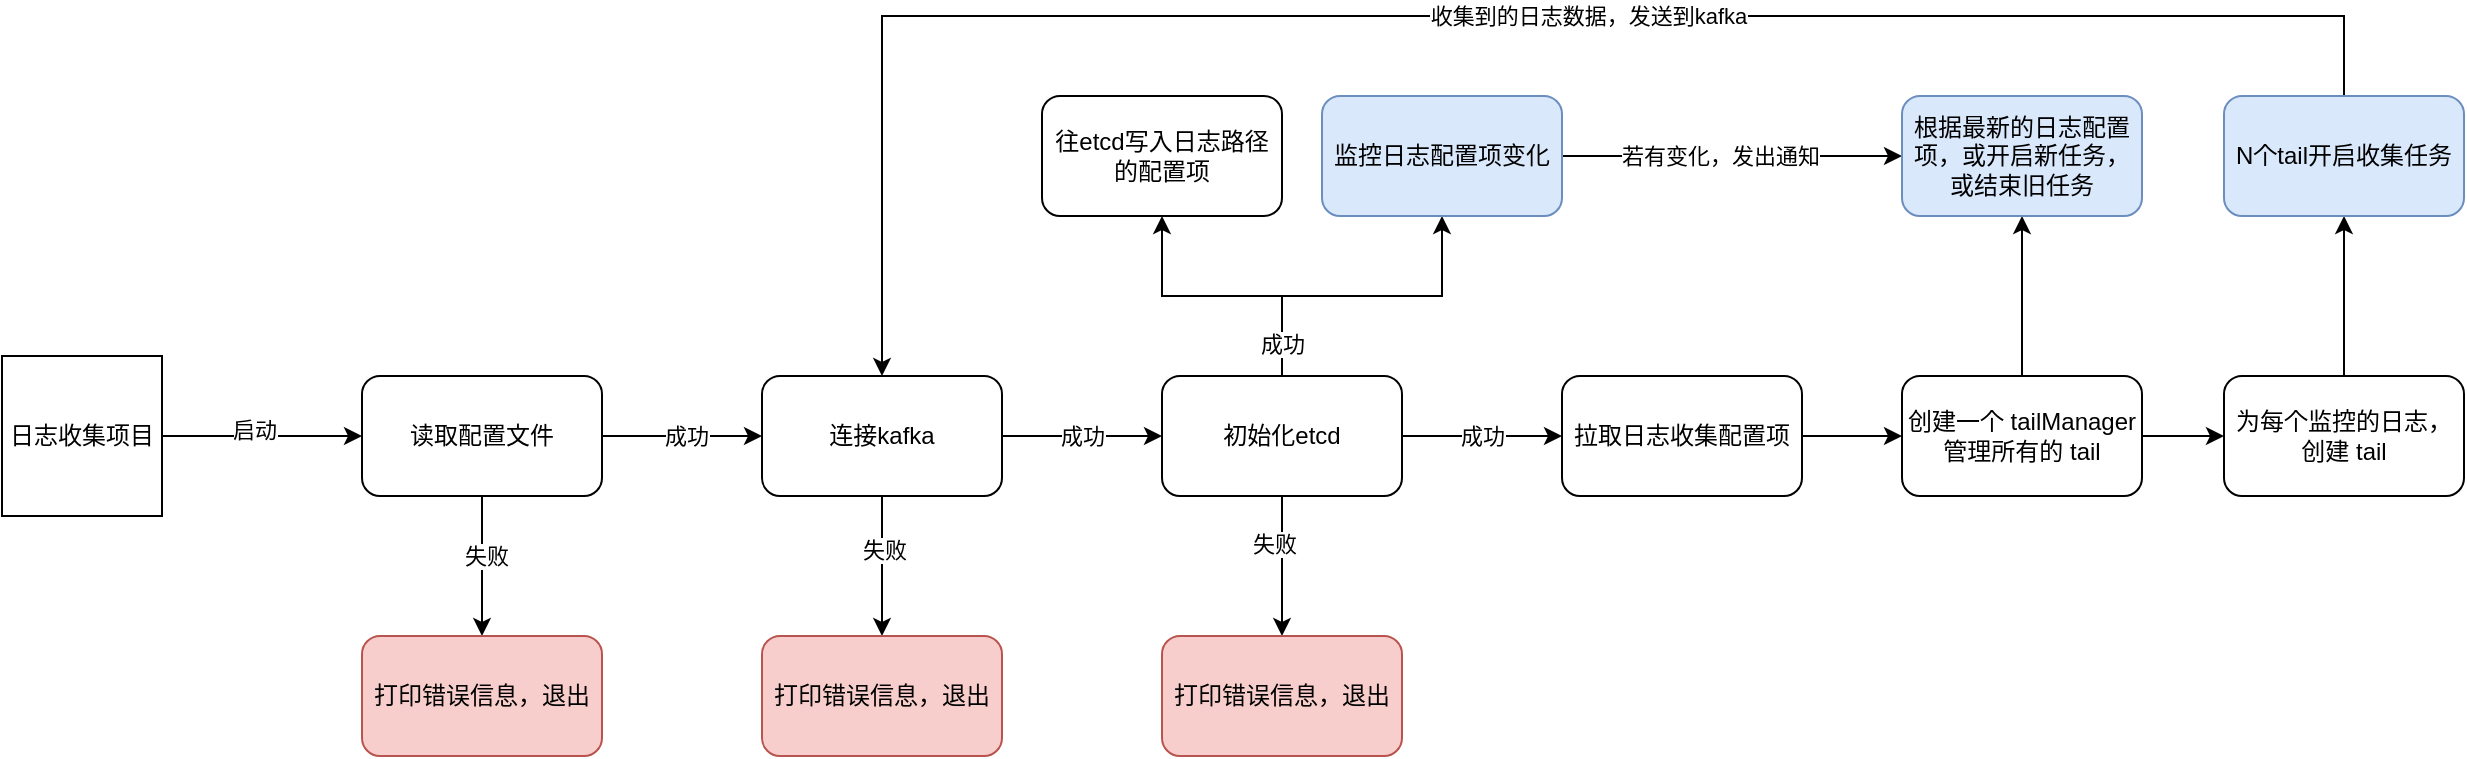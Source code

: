 <mxfile version="14.4.8" type="github">
  <diagram id="oYlVIPrETy6-Hh5NweHa" name="第 1 页">
    <mxGraphModel dx="1426" dy="676" grid="1" gridSize="10" guides="1" tooltips="1" connect="1" arrows="1" fold="1" page="1" pageScale="1" pageWidth="827" pageHeight="1169" math="0" shadow="0">
      <root>
        <mxCell id="0" />
        <mxCell id="1" parent="0" />
        <mxCell id="CWjup87lTKB9hHp7AxHx-4" value="" style="edgeStyle=orthogonalEdgeStyle;rounded=0;orthogonalLoop=1;jettySize=auto;html=1;" parent="1" source="CWjup87lTKB9hHp7AxHx-11" target="CWjup87lTKB9hHp7AxHx-3" edge="1">
          <mxGeometry relative="1" as="geometry">
            <mxPoint x="170" y="230" as="sourcePoint" />
          </mxGeometry>
        </mxCell>
        <mxCell id="CWjup87lTKB9hHp7AxHx-15" value="启动" style="edgeLabel;html=1;align=center;verticalAlign=middle;resizable=0;points=[];" parent="CWjup87lTKB9hHp7AxHx-4" vertex="1" connectable="0">
          <mxGeometry x="-0.091" y="3" relative="1" as="geometry">
            <mxPoint as="offset" />
          </mxGeometry>
        </mxCell>
        <mxCell id="CWjup87lTKB9hHp7AxHx-8" value="" style="edgeStyle=orthogonalEdgeStyle;rounded=0;orthogonalLoop=1;jettySize=auto;html=1;" parent="1" source="CWjup87lTKB9hHp7AxHx-3" target="CWjup87lTKB9hHp7AxHx-7" edge="1">
          <mxGeometry relative="1" as="geometry" />
        </mxCell>
        <mxCell id="CWjup87lTKB9hHp7AxHx-12" value="成功" style="edgeLabel;html=1;align=center;verticalAlign=middle;resizable=0;points=[];" parent="CWjup87lTKB9hHp7AxHx-8" vertex="1" connectable="0">
          <mxGeometry x="0.049" relative="1" as="geometry">
            <mxPoint as="offset" />
          </mxGeometry>
        </mxCell>
        <mxCell id="CWjup87lTKB9hHp7AxHx-14" value="" style="edgeStyle=orthogonalEdgeStyle;rounded=0;orthogonalLoop=1;jettySize=auto;html=1;entryX=0.5;entryY=0;entryDx=0;entryDy=0;" parent="1" source="CWjup87lTKB9hHp7AxHx-3" target="CWjup87lTKB9hHp7AxHx-18" edge="1">
          <mxGeometry relative="1" as="geometry">
            <mxPoint x="310" y="330" as="targetPoint" />
          </mxGeometry>
        </mxCell>
        <mxCell id="CWjup87lTKB9hHp7AxHx-16" value="失败" style="edgeLabel;html=1;align=center;verticalAlign=middle;resizable=0;points=[];" parent="CWjup87lTKB9hHp7AxHx-14" vertex="1" connectable="0">
          <mxGeometry x="-0.14" y="2" relative="1" as="geometry">
            <mxPoint as="offset" />
          </mxGeometry>
        </mxCell>
        <mxCell id="CWjup87lTKB9hHp7AxHx-3" value="读取配置文件" style="rounded=1;whiteSpace=wrap;html=1;" parent="1" vertex="1">
          <mxGeometry x="250" y="200" width="120" height="60" as="geometry" />
        </mxCell>
        <mxCell id="CWjup87lTKB9hHp7AxHx-10" value="成功" style="edgeStyle=orthogonalEdgeStyle;rounded=0;orthogonalLoop=1;jettySize=auto;html=1;" parent="1" source="CWjup87lTKB9hHp7AxHx-7" target="CWjup87lTKB9hHp7AxHx-9" edge="1">
          <mxGeometry relative="1" as="geometry" />
        </mxCell>
        <mxCell id="CWjup87lTKB9hHp7AxHx-20" style="edgeStyle=orthogonalEdgeStyle;rounded=0;orthogonalLoop=1;jettySize=auto;html=1;" parent="1" source="CWjup87lTKB9hHp7AxHx-7" target="CWjup87lTKB9hHp7AxHx-19" edge="1">
          <mxGeometry relative="1" as="geometry" />
        </mxCell>
        <mxCell id="CWjup87lTKB9hHp7AxHx-21" value="失败" style="edgeLabel;html=1;align=center;verticalAlign=middle;resizable=0;points=[];" parent="CWjup87lTKB9hHp7AxHx-20" vertex="1" connectable="0">
          <mxGeometry x="-0.24" y="1" relative="1" as="geometry">
            <mxPoint as="offset" />
          </mxGeometry>
        </mxCell>
        <mxCell id="CWjup87lTKB9hHp7AxHx-7" value="连接kafka" style="rounded=1;whiteSpace=wrap;html=1;" parent="1" vertex="1">
          <mxGeometry x="450" y="200" width="120" height="60" as="geometry" />
        </mxCell>
        <mxCell id="CWjup87lTKB9hHp7AxHx-23" value="" style="edgeStyle=orthogonalEdgeStyle;rounded=0;orthogonalLoop=1;jettySize=auto;html=1;" parent="1" source="CWjup87lTKB9hHp7AxHx-9" target="CWjup87lTKB9hHp7AxHx-22" edge="1">
          <mxGeometry relative="1" as="geometry" />
        </mxCell>
        <mxCell id="CWjup87lTKB9hHp7AxHx-25" value="" style="edgeStyle=orthogonalEdgeStyle;rounded=0;orthogonalLoop=1;jettySize=auto;html=1;" parent="1" source="CWjup87lTKB9hHp7AxHx-9" target="CWjup87lTKB9hHp7AxHx-24" edge="1">
          <mxGeometry relative="1" as="geometry" />
        </mxCell>
        <mxCell id="CWjup87lTKB9hHp7AxHx-26" value="失败" style="edgeLabel;html=1;align=center;verticalAlign=middle;resizable=0;points=[];" parent="CWjup87lTKB9hHp7AxHx-25" vertex="1" connectable="0">
          <mxGeometry x="-0.308" y="-4" relative="1" as="geometry">
            <mxPoint as="offset" />
          </mxGeometry>
        </mxCell>
        <mxCell id="CWjup87lTKB9hHp7AxHx-32" value="" style="edgeStyle=orthogonalEdgeStyle;rounded=0;orthogonalLoop=1;jettySize=auto;html=1;" parent="1" source="CWjup87lTKB9hHp7AxHx-9" target="CWjup87lTKB9hHp7AxHx-31" edge="1">
          <mxGeometry relative="1" as="geometry" />
        </mxCell>
        <mxCell id="CWjup87lTKB9hHp7AxHx-36" value="成功" style="edgeLabel;html=1;align=center;verticalAlign=middle;resizable=0;points=[];" parent="CWjup87lTKB9hHp7AxHx-32" vertex="1" connectable="0">
          <mxGeometry x="-0.803" relative="1" as="geometry">
            <mxPoint as="offset" />
          </mxGeometry>
        </mxCell>
        <mxCell id="CWjup87lTKB9hHp7AxHx-35" value="成功" style="edgeStyle=orthogonalEdgeStyle;rounded=0;orthogonalLoop=1;jettySize=auto;html=1;entryX=0;entryY=0.5;entryDx=0;entryDy=0;" parent="1" source="CWjup87lTKB9hHp7AxHx-9" target="CWjup87lTKB9hHp7AxHx-29" edge="1">
          <mxGeometry relative="1" as="geometry" />
        </mxCell>
        <mxCell id="CWjup87lTKB9hHp7AxHx-9" value="初始化etcd" style="rounded=1;whiteSpace=wrap;html=1;" parent="1" vertex="1">
          <mxGeometry x="650" y="200" width="120" height="60" as="geometry" />
        </mxCell>
        <mxCell id="CWjup87lTKB9hHp7AxHx-11" value="日志收集项目" style="whiteSpace=wrap;html=1;aspect=fixed;" parent="1" vertex="1">
          <mxGeometry x="70" y="190" width="80" height="80" as="geometry" />
        </mxCell>
        <mxCell id="CWjup87lTKB9hHp7AxHx-18" value="打印错误信息，退出" style="rounded=1;whiteSpace=wrap;html=1;fillColor=#f8cecc;strokeColor=#b85450;" parent="1" vertex="1">
          <mxGeometry x="250" y="330" width="120" height="60" as="geometry" />
        </mxCell>
        <mxCell id="CWjup87lTKB9hHp7AxHx-19" value="打印错误信息，退出" style="rounded=1;whiteSpace=wrap;html=1;fillColor=#f8cecc;strokeColor=#b85450;" parent="1" vertex="1">
          <mxGeometry x="450" y="330" width="120" height="60" as="geometry" />
        </mxCell>
        <mxCell id="CWjup87lTKB9hHp7AxHx-22" value="往etcd写入日志路径的配置项" style="rounded=1;whiteSpace=wrap;html=1;" parent="1" vertex="1">
          <mxGeometry x="590" y="60" width="120" height="60" as="geometry" />
        </mxCell>
        <mxCell id="CWjup87lTKB9hHp7AxHx-24" value="打印错误信息，退出" style="rounded=1;whiteSpace=wrap;html=1;fillColor=#f8cecc;strokeColor=#b85450;" parent="1" vertex="1">
          <mxGeometry x="650" y="330" width="120" height="60" as="geometry" />
        </mxCell>
        <mxCell id="CWjup87lTKB9hHp7AxHx-38" value="" style="edgeStyle=orthogonalEdgeStyle;rounded=0;orthogonalLoop=1;jettySize=auto;html=1;" parent="1" source="CWjup87lTKB9hHp7AxHx-29" target="CWjup87lTKB9hHp7AxHx-37" edge="1">
          <mxGeometry relative="1" as="geometry" />
        </mxCell>
        <mxCell id="CWjup87lTKB9hHp7AxHx-29" value="拉取日志收集配置项" style="rounded=1;whiteSpace=wrap;html=1;" parent="1" vertex="1">
          <mxGeometry x="850" y="200" width="120" height="60" as="geometry" />
        </mxCell>
        <mxCell id="CWjup87lTKB9hHp7AxHx-43" style="edgeStyle=orthogonalEdgeStyle;rounded=0;orthogonalLoop=1;jettySize=auto;html=1;entryX=0;entryY=0.5;entryDx=0;entryDy=0;" parent="1" source="CWjup87lTKB9hHp7AxHx-31" target="CWjup87lTKB9hHp7AxHx-41" edge="1">
          <mxGeometry relative="1" as="geometry" />
        </mxCell>
        <mxCell id="CWjup87lTKB9hHp7AxHx-44" value="若有变化，发出通知" style="edgeLabel;html=1;align=center;verticalAlign=middle;resizable=0;points=[];" parent="CWjup87lTKB9hHp7AxHx-43" vertex="1" connectable="0">
          <mxGeometry x="-0.077" relative="1" as="geometry">
            <mxPoint as="offset" />
          </mxGeometry>
        </mxCell>
        <mxCell id="CWjup87lTKB9hHp7AxHx-31" value="监控日志配置项变化" style="rounded=1;whiteSpace=wrap;html=1;fillColor=#dae8fc;strokeColor=#6c8ebf;" parent="1" vertex="1">
          <mxGeometry x="730" y="60" width="120" height="60" as="geometry" />
        </mxCell>
        <mxCell id="CWjup87lTKB9hHp7AxHx-40" value="" style="edgeStyle=orthogonalEdgeStyle;rounded=0;orthogonalLoop=1;jettySize=auto;html=1;" parent="1" source="CWjup87lTKB9hHp7AxHx-37" target="CWjup87lTKB9hHp7AxHx-39" edge="1">
          <mxGeometry relative="1" as="geometry" />
        </mxCell>
        <mxCell id="CWjup87lTKB9hHp7AxHx-42" value="" style="edgeStyle=orthogonalEdgeStyle;rounded=0;orthogonalLoop=1;jettySize=auto;html=1;" parent="1" source="CWjup87lTKB9hHp7AxHx-37" target="CWjup87lTKB9hHp7AxHx-41" edge="1">
          <mxGeometry relative="1" as="geometry" />
        </mxCell>
        <mxCell id="CWjup87lTKB9hHp7AxHx-37" value="创建一个 tailManager 管理所有的 tail" style="rounded=1;whiteSpace=wrap;html=1;" parent="1" vertex="1">
          <mxGeometry x="1020" y="200" width="120" height="60" as="geometry" />
        </mxCell>
        <mxCell id="CWjup87lTKB9hHp7AxHx-46" value="" style="edgeStyle=orthogonalEdgeStyle;rounded=0;orthogonalLoop=1;jettySize=auto;html=1;" parent="1" source="CWjup87lTKB9hHp7AxHx-39" target="CWjup87lTKB9hHp7AxHx-45" edge="1">
          <mxGeometry relative="1" as="geometry" />
        </mxCell>
        <mxCell id="CWjup87lTKB9hHp7AxHx-39" value="为每个监控的日志，创建 tail" style="rounded=1;whiteSpace=wrap;html=1;" parent="1" vertex="1">
          <mxGeometry x="1181" y="200" width="120" height="60" as="geometry" />
        </mxCell>
        <mxCell id="CWjup87lTKB9hHp7AxHx-41" value="根据最新的日志配置项，或开启新任务，或结束旧任务" style="rounded=1;whiteSpace=wrap;html=1;fillColor=#dae8fc;strokeColor=#6c8ebf;" parent="1" vertex="1">
          <mxGeometry x="1020" y="60" width="120" height="60" as="geometry" />
        </mxCell>
        <mxCell id="D3GlsKeXzAY9f5Ssa5Pg-2" style="edgeStyle=orthogonalEdgeStyle;rounded=0;orthogonalLoop=1;jettySize=auto;html=1;entryX=0.5;entryY=0;entryDx=0;entryDy=0;" edge="1" parent="1" source="CWjup87lTKB9hHp7AxHx-45" target="CWjup87lTKB9hHp7AxHx-7">
          <mxGeometry relative="1" as="geometry">
            <Array as="points">
              <mxPoint x="1241" y="20" />
              <mxPoint x="510" y="20" />
            </Array>
          </mxGeometry>
        </mxCell>
        <mxCell id="D3GlsKeXzAY9f5Ssa5Pg-3" value="收集到的日志数据，发送到kafka" style="edgeLabel;html=1;align=center;verticalAlign=middle;resizable=0;points=[];" vertex="1" connectable="0" parent="D3GlsKeXzAY9f5Ssa5Pg-2">
          <mxGeometry x="-0.121" relative="1" as="geometry">
            <mxPoint as="offset" />
          </mxGeometry>
        </mxCell>
        <mxCell id="CWjup87lTKB9hHp7AxHx-45" value="N个tail开启收集任务" style="rounded=1;whiteSpace=wrap;html=1;fillColor=#dae8fc;strokeColor=#6c8ebf;" parent="1" vertex="1">
          <mxGeometry x="1181" y="60" width="120" height="60" as="geometry" />
        </mxCell>
      </root>
    </mxGraphModel>
  </diagram>
</mxfile>
